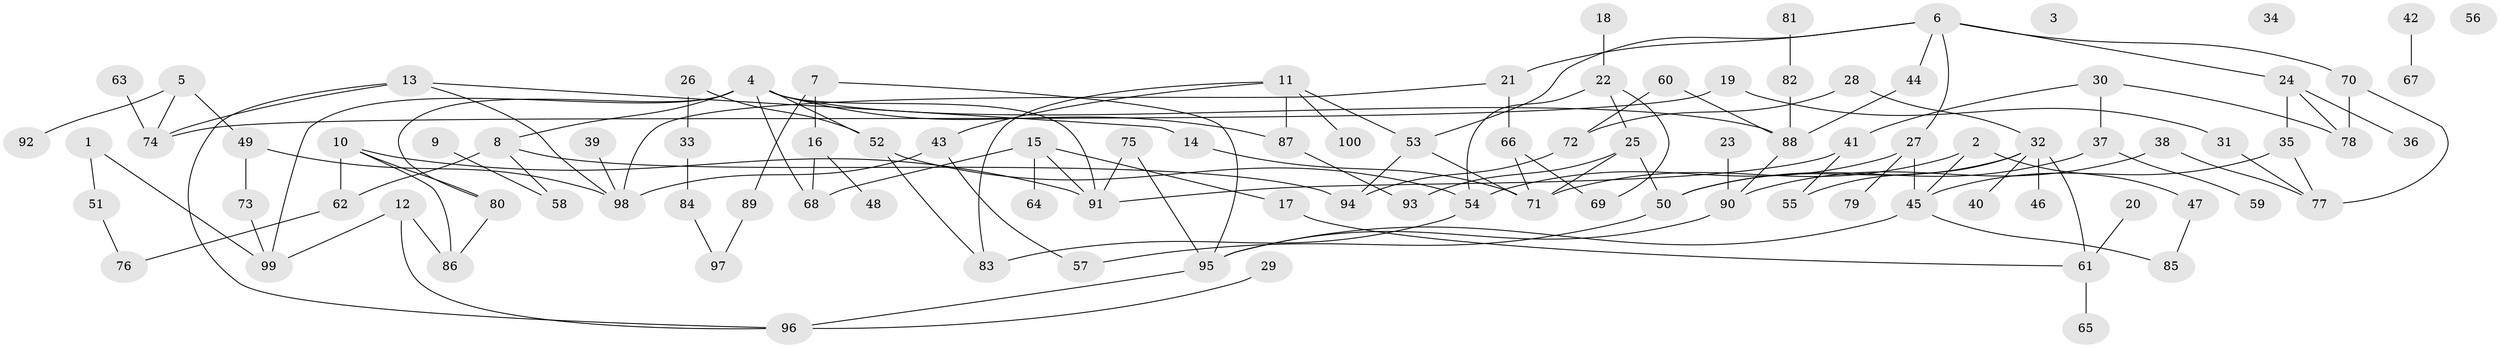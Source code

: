 // Generated by graph-tools (version 1.1) at 2025/40/03/09/25 04:40:05]
// undirected, 100 vertices, 134 edges
graph export_dot {
graph [start="1"]
  node [color=gray90,style=filled];
  1;
  2;
  3;
  4;
  5;
  6;
  7;
  8;
  9;
  10;
  11;
  12;
  13;
  14;
  15;
  16;
  17;
  18;
  19;
  20;
  21;
  22;
  23;
  24;
  25;
  26;
  27;
  28;
  29;
  30;
  31;
  32;
  33;
  34;
  35;
  36;
  37;
  38;
  39;
  40;
  41;
  42;
  43;
  44;
  45;
  46;
  47;
  48;
  49;
  50;
  51;
  52;
  53;
  54;
  55;
  56;
  57;
  58;
  59;
  60;
  61;
  62;
  63;
  64;
  65;
  66;
  67;
  68;
  69;
  70;
  71;
  72;
  73;
  74;
  75;
  76;
  77;
  78;
  79;
  80;
  81;
  82;
  83;
  84;
  85;
  86;
  87;
  88;
  89;
  90;
  91;
  92;
  93;
  94;
  95;
  96;
  97;
  98;
  99;
  100;
  1 -- 51;
  1 -- 99;
  2 -- 45;
  2 -- 47;
  2 -- 71;
  4 -- 8;
  4 -- 52;
  4 -- 68;
  4 -- 80;
  4 -- 87;
  4 -- 88;
  4 -- 91;
  4 -- 99;
  5 -- 49;
  5 -- 74;
  5 -- 92;
  6 -- 21;
  6 -- 24;
  6 -- 27;
  6 -- 44;
  6 -- 53;
  6 -- 70;
  7 -- 16;
  7 -- 89;
  7 -- 95;
  8 -- 58;
  8 -- 62;
  8 -- 94;
  9 -- 58;
  10 -- 62;
  10 -- 80;
  10 -- 86;
  10 -- 91;
  11 -- 43;
  11 -- 53;
  11 -- 83;
  11 -- 87;
  11 -- 100;
  12 -- 86;
  12 -- 96;
  12 -- 99;
  13 -- 14;
  13 -- 74;
  13 -- 96;
  13 -- 98;
  14 -- 71;
  15 -- 17;
  15 -- 64;
  15 -- 68;
  15 -- 91;
  16 -- 48;
  16 -- 68;
  17 -- 61;
  18 -- 22;
  19 -- 31;
  19 -- 74;
  20 -- 61;
  21 -- 66;
  21 -- 98;
  22 -- 25;
  22 -- 54;
  22 -- 69;
  23 -- 90;
  24 -- 35;
  24 -- 36;
  24 -- 78;
  25 -- 50;
  25 -- 71;
  25 -- 93;
  26 -- 33;
  26 -- 52;
  27 -- 45;
  27 -- 54;
  27 -- 79;
  28 -- 32;
  28 -- 72;
  29 -- 96;
  30 -- 37;
  30 -- 41;
  30 -- 78;
  31 -- 77;
  32 -- 40;
  32 -- 46;
  32 -- 50;
  32 -- 55;
  32 -- 61;
  33 -- 84;
  35 -- 45;
  35 -- 77;
  37 -- 50;
  37 -- 59;
  38 -- 77;
  38 -- 90;
  39 -- 98;
  41 -- 55;
  41 -- 91;
  42 -- 67;
  43 -- 57;
  43 -- 98;
  44 -- 88;
  45 -- 85;
  45 -- 95;
  47 -- 85;
  49 -- 73;
  49 -- 98;
  50 -- 57;
  51 -- 76;
  52 -- 54;
  52 -- 83;
  53 -- 71;
  53 -- 94;
  54 -- 83;
  60 -- 72;
  60 -- 88;
  61 -- 65;
  62 -- 76;
  63 -- 74;
  66 -- 69;
  66 -- 71;
  70 -- 77;
  70 -- 78;
  72 -- 94;
  73 -- 99;
  75 -- 91;
  75 -- 95;
  80 -- 86;
  81 -- 82;
  82 -- 88;
  84 -- 97;
  87 -- 93;
  88 -- 90;
  89 -- 97;
  90 -- 95;
  95 -- 96;
}
